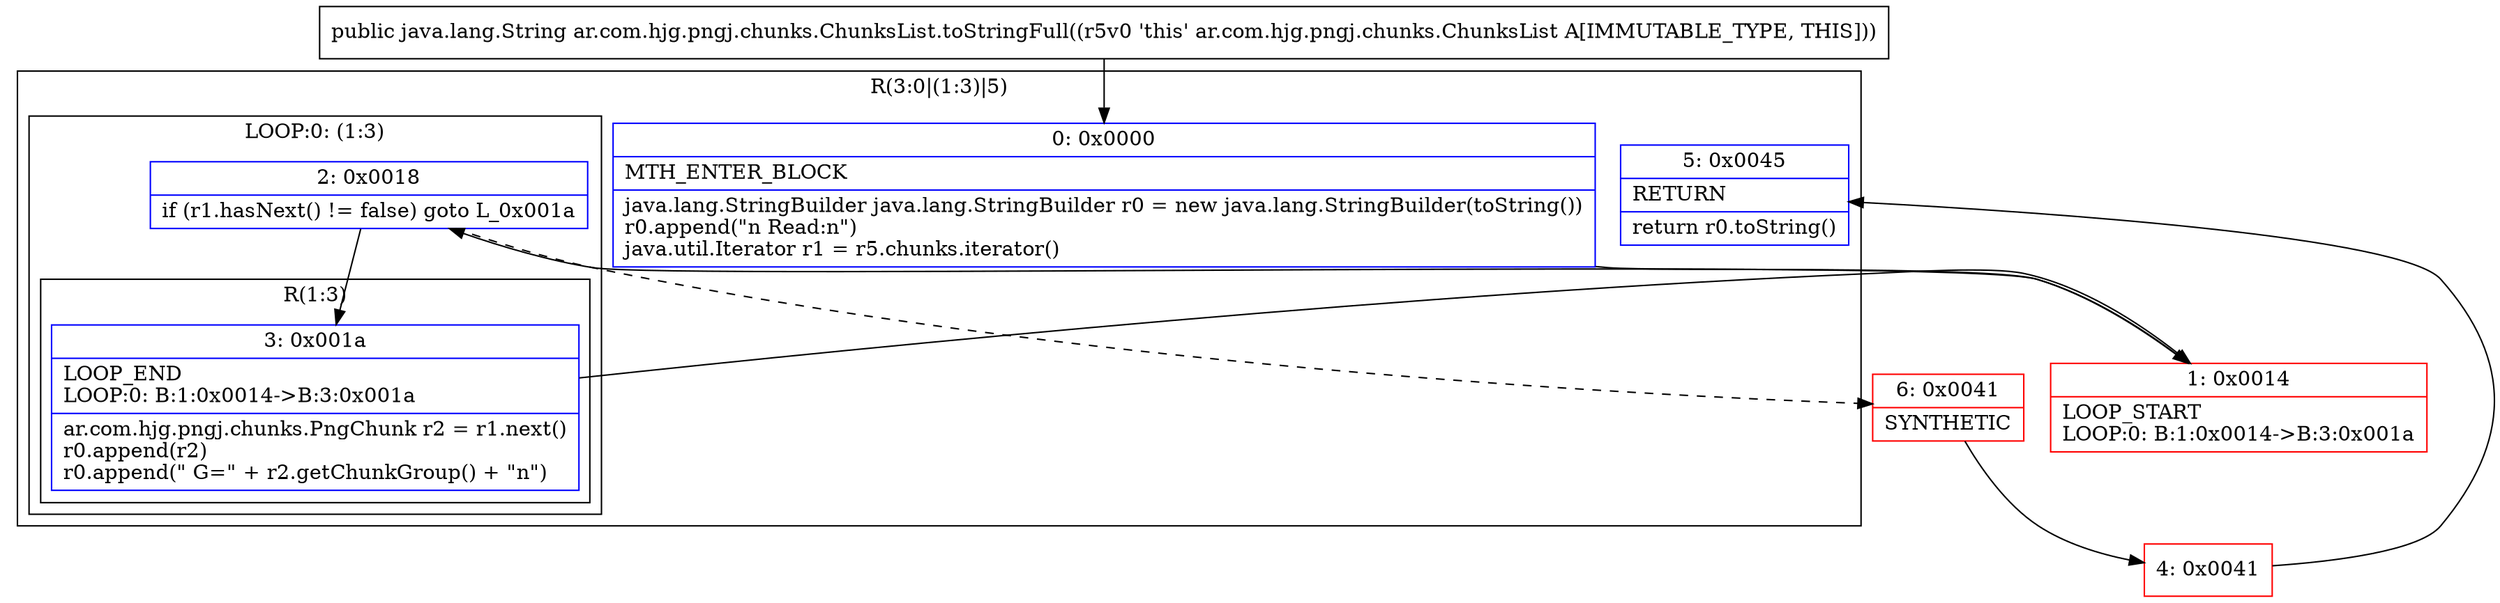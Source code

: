 digraph "CFG forar.com.hjg.pngj.chunks.ChunksList.toStringFull()Ljava\/lang\/String;" {
subgraph cluster_Region_860387610 {
label = "R(3:0|(1:3)|5)";
node [shape=record,color=blue];
Node_0 [shape=record,label="{0\:\ 0x0000|MTH_ENTER_BLOCK\l|java.lang.StringBuilder java.lang.StringBuilder r0 = new java.lang.StringBuilder(toString())\lr0.append(\"n Read:n\")\ljava.util.Iterator r1 = r5.chunks.iterator()\l}"];
subgraph cluster_LoopRegion_205290619 {
label = "LOOP:0: (1:3)";
node [shape=record,color=blue];
Node_2 [shape=record,label="{2\:\ 0x0018|if (r1.hasNext() != false) goto L_0x001a\l}"];
subgraph cluster_Region_1901154279 {
label = "R(1:3)";
node [shape=record,color=blue];
Node_3 [shape=record,label="{3\:\ 0x001a|LOOP_END\lLOOP:0: B:1:0x0014\-\>B:3:0x001a\l|ar.com.hjg.pngj.chunks.PngChunk r2 = r1.next()\lr0.append(r2)\lr0.append(\" G=\" + r2.getChunkGroup() + \"n\")\l}"];
}
}
Node_5 [shape=record,label="{5\:\ 0x0045|RETURN\l|return r0.toString()\l}"];
}
Node_1 [shape=record,color=red,label="{1\:\ 0x0014|LOOP_START\lLOOP:0: B:1:0x0014\-\>B:3:0x001a\l}"];
Node_4 [shape=record,color=red,label="{4\:\ 0x0041}"];
Node_6 [shape=record,color=red,label="{6\:\ 0x0041|SYNTHETIC\l}"];
MethodNode[shape=record,label="{public java.lang.String ar.com.hjg.pngj.chunks.ChunksList.toStringFull((r5v0 'this' ar.com.hjg.pngj.chunks.ChunksList A[IMMUTABLE_TYPE, THIS])) }"];
MethodNode -> Node_0;
Node_0 -> Node_1;
Node_2 -> Node_3;
Node_2 -> Node_6[style=dashed];
Node_3 -> Node_1;
Node_1 -> Node_2;
Node_4 -> Node_5;
Node_6 -> Node_4;
}

